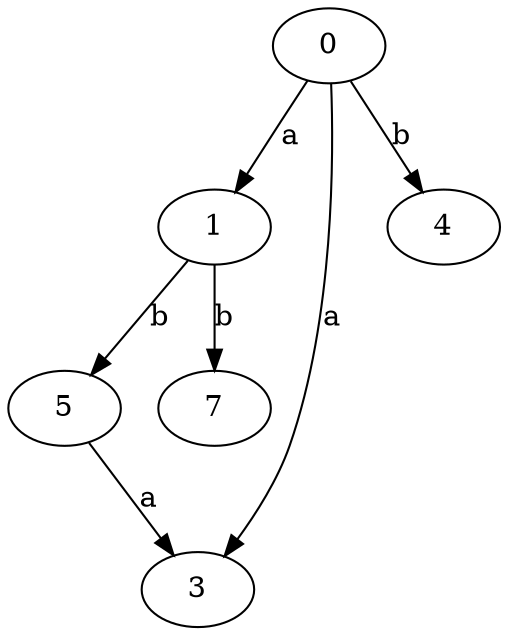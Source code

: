 strict digraph  {
0;
1;
3;
4;
5;
7;
0 -> 1  [label=a];
0 -> 3  [label=a];
0 -> 4  [label=b];
1 -> 5  [label=b];
1 -> 7  [label=b];
5 -> 3  [label=a];
}
